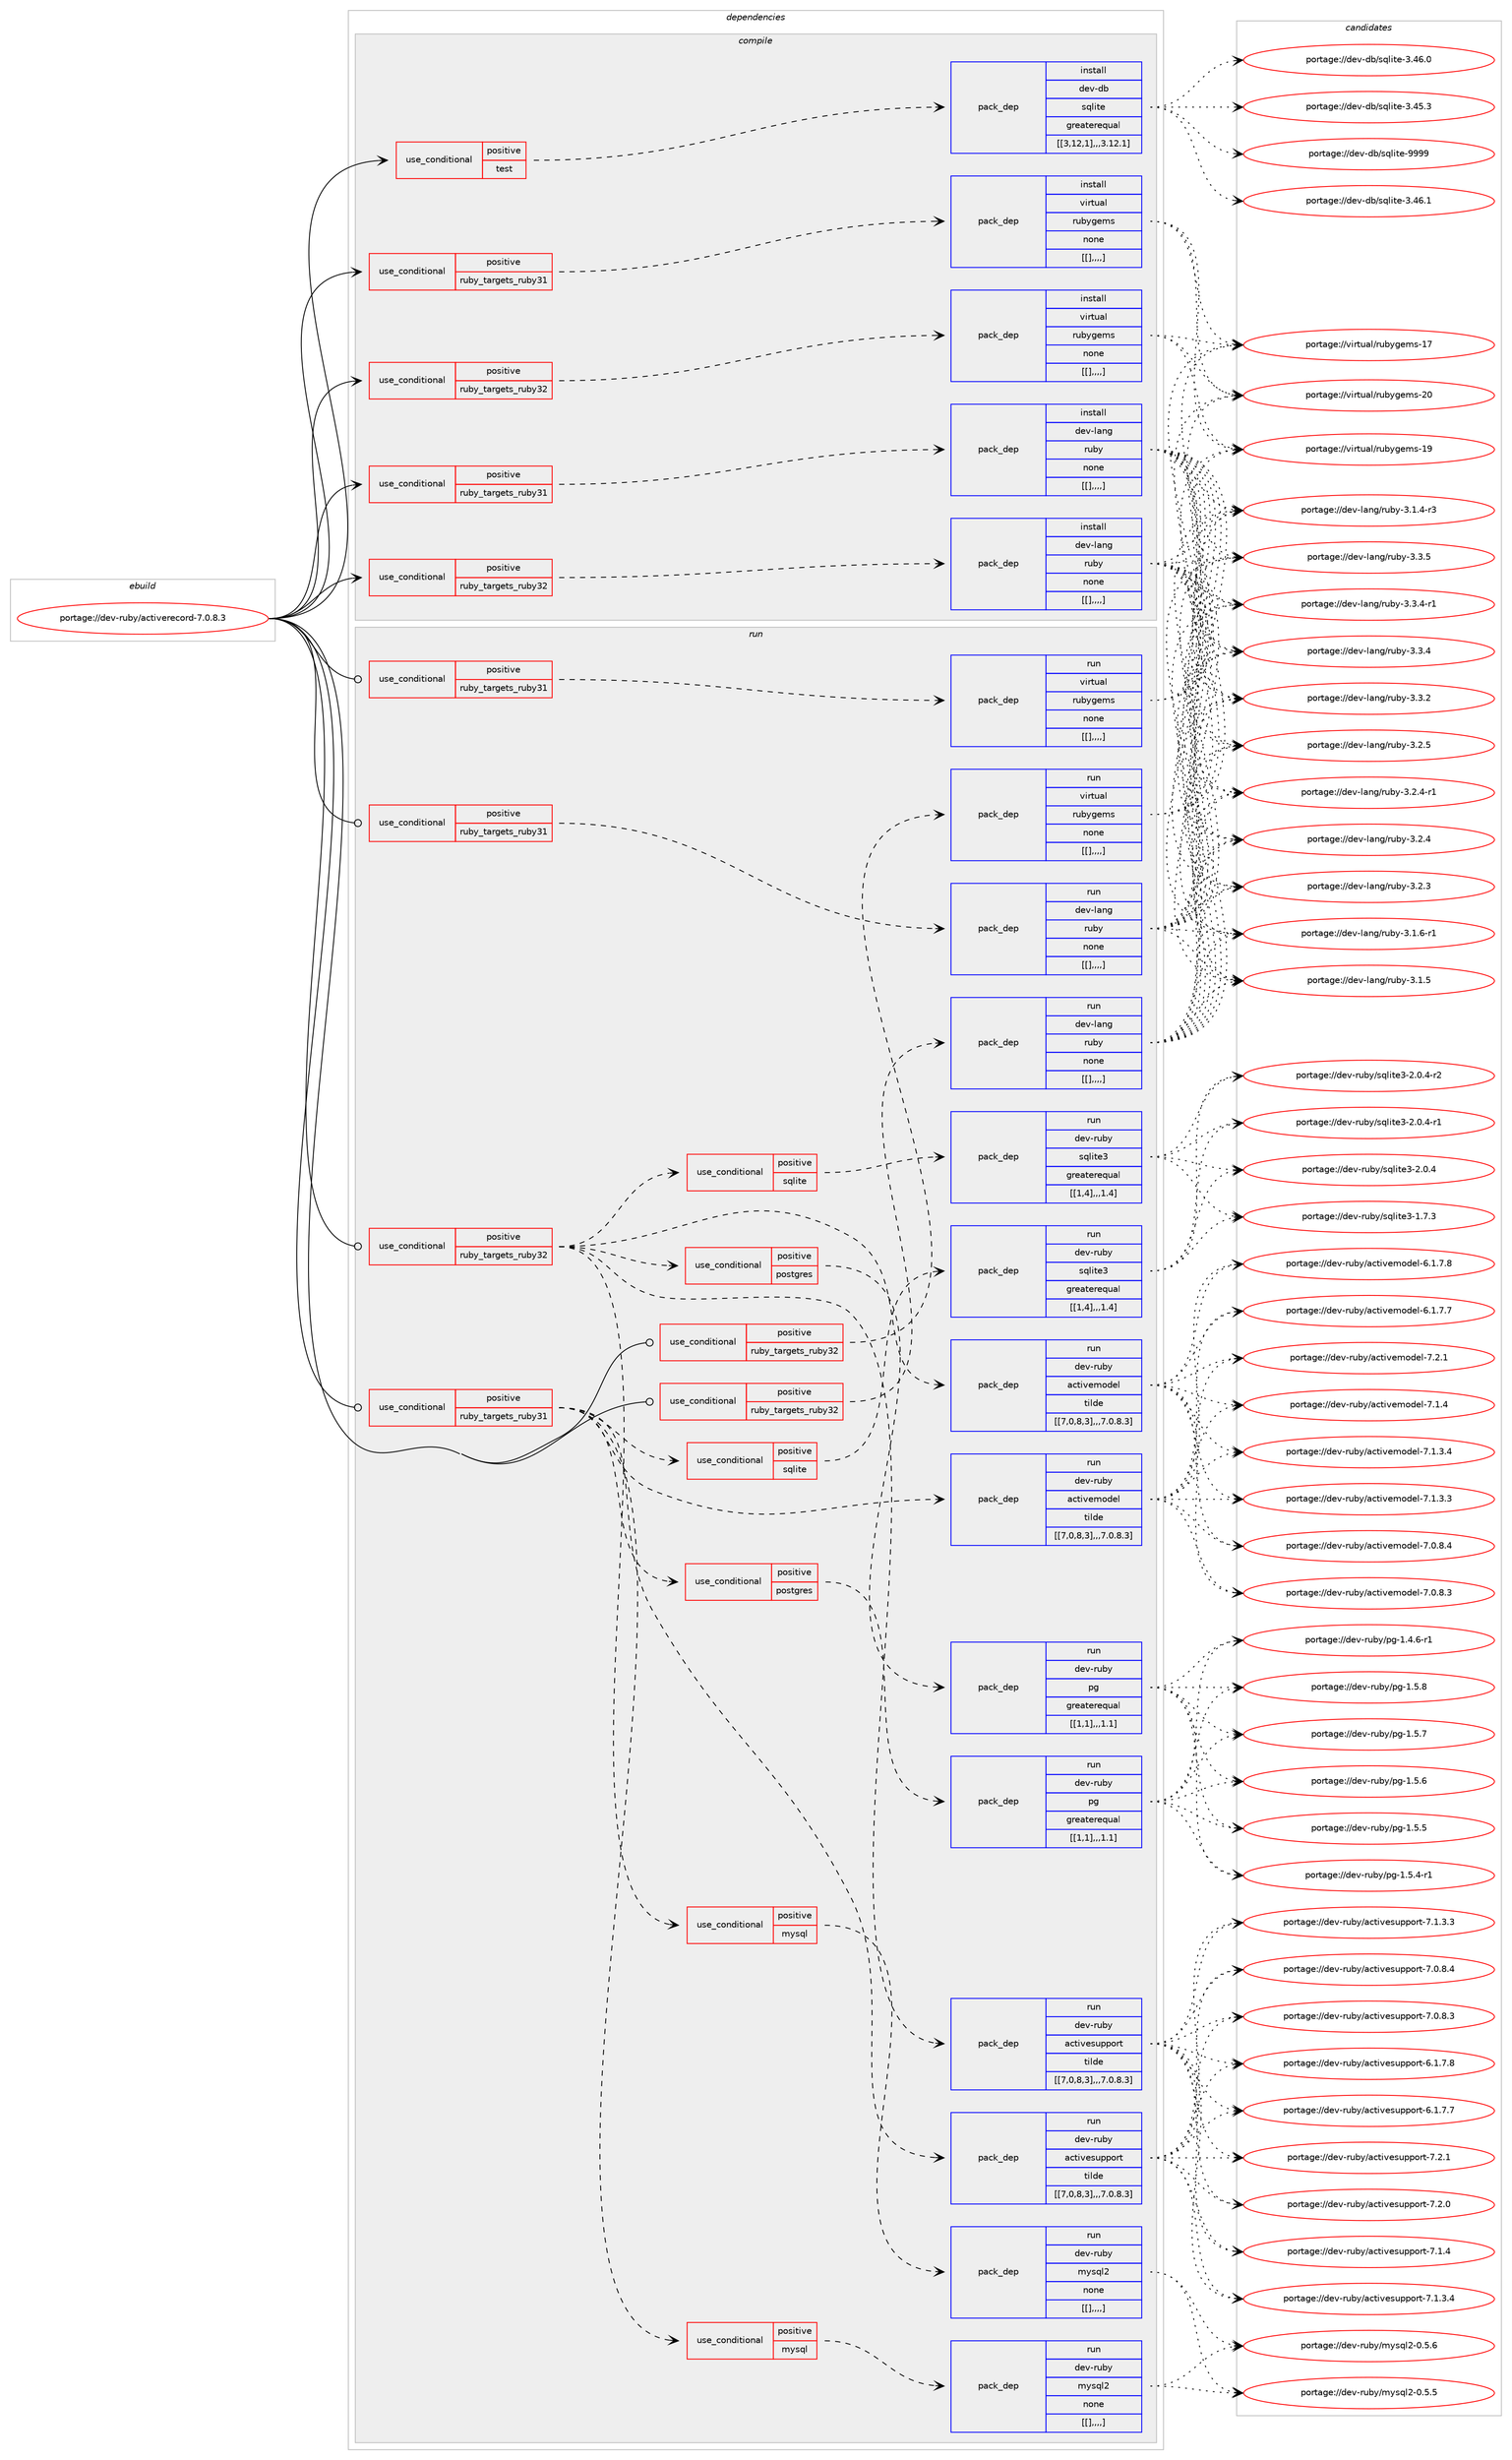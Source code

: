 digraph prolog {

# *************
# Graph options
# *************

newrank=true;
concentrate=true;
compound=true;
graph [rankdir=LR,fontname=Helvetica,fontsize=10,ranksep=1.5];#, ranksep=2.5, nodesep=0.2];
edge  [arrowhead=vee];
node  [fontname=Helvetica,fontsize=10];

# **********
# The ebuild
# **********

subgraph cluster_leftcol {
color=gray;
label=<<i>ebuild</i>>;
id [label="portage://dev-ruby/activerecord-7.0.8.3", color=red, width=4, href="../dev-ruby/activerecord-7.0.8.3.svg"];
}

# ****************
# The dependencies
# ****************

subgraph cluster_midcol {
color=gray;
label=<<i>dependencies</i>>;
subgraph cluster_compile {
fillcolor="#eeeeee";
style=filled;
label=<<i>compile</i>>;
subgraph cond44838 {
dependency177282 [label=<<TABLE BORDER="0" CELLBORDER="1" CELLSPACING="0" CELLPADDING="4"><TR><TD ROWSPAN="3" CELLPADDING="10">use_conditional</TD></TR><TR><TD>positive</TD></TR><TR><TD>ruby_targets_ruby31</TD></TR></TABLE>>, shape=none, color=red];
subgraph pack131167 {
dependency177283 [label=<<TABLE BORDER="0" CELLBORDER="1" CELLSPACING="0" CELLPADDING="4" WIDTH="220"><TR><TD ROWSPAN="6" CELLPADDING="30">pack_dep</TD></TR><TR><TD WIDTH="110">install</TD></TR><TR><TD>dev-lang</TD></TR><TR><TD>ruby</TD></TR><TR><TD>none</TD></TR><TR><TD>[[],,,,]</TD></TR></TABLE>>, shape=none, color=blue];
}
dependency177282:e -> dependency177283:w [weight=20,style="dashed",arrowhead="vee"];
}
id:e -> dependency177282:w [weight=20,style="solid",arrowhead="vee"];
subgraph cond44839 {
dependency177284 [label=<<TABLE BORDER="0" CELLBORDER="1" CELLSPACING="0" CELLPADDING="4"><TR><TD ROWSPAN="3" CELLPADDING="10">use_conditional</TD></TR><TR><TD>positive</TD></TR><TR><TD>ruby_targets_ruby31</TD></TR></TABLE>>, shape=none, color=red];
subgraph pack131168 {
dependency177285 [label=<<TABLE BORDER="0" CELLBORDER="1" CELLSPACING="0" CELLPADDING="4" WIDTH="220"><TR><TD ROWSPAN="6" CELLPADDING="30">pack_dep</TD></TR><TR><TD WIDTH="110">install</TD></TR><TR><TD>virtual</TD></TR><TR><TD>rubygems</TD></TR><TR><TD>none</TD></TR><TR><TD>[[],,,,]</TD></TR></TABLE>>, shape=none, color=blue];
}
dependency177284:e -> dependency177285:w [weight=20,style="dashed",arrowhead="vee"];
}
id:e -> dependency177284:w [weight=20,style="solid",arrowhead="vee"];
subgraph cond44840 {
dependency177286 [label=<<TABLE BORDER="0" CELLBORDER="1" CELLSPACING="0" CELLPADDING="4"><TR><TD ROWSPAN="3" CELLPADDING="10">use_conditional</TD></TR><TR><TD>positive</TD></TR><TR><TD>ruby_targets_ruby32</TD></TR></TABLE>>, shape=none, color=red];
subgraph pack131169 {
dependency177287 [label=<<TABLE BORDER="0" CELLBORDER="1" CELLSPACING="0" CELLPADDING="4" WIDTH="220"><TR><TD ROWSPAN="6" CELLPADDING="30">pack_dep</TD></TR><TR><TD WIDTH="110">install</TD></TR><TR><TD>dev-lang</TD></TR><TR><TD>ruby</TD></TR><TR><TD>none</TD></TR><TR><TD>[[],,,,]</TD></TR></TABLE>>, shape=none, color=blue];
}
dependency177286:e -> dependency177287:w [weight=20,style="dashed",arrowhead="vee"];
}
id:e -> dependency177286:w [weight=20,style="solid",arrowhead="vee"];
subgraph cond44841 {
dependency177288 [label=<<TABLE BORDER="0" CELLBORDER="1" CELLSPACING="0" CELLPADDING="4"><TR><TD ROWSPAN="3" CELLPADDING="10">use_conditional</TD></TR><TR><TD>positive</TD></TR><TR><TD>ruby_targets_ruby32</TD></TR></TABLE>>, shape=none, color=red];
subgraph pack131170 {
dependency177289 [label=<<TABLE BORDER="0" CELLBORDER="1" CELLSPACING="0" CELLPADDING="4" WIDTH="220"><TR><TD ROWSPAN="6" CELLPADDING="30">pack_dep</TD></TR><TR><TD WIDTH="110">install</TD></TR><TR><TD>virtual</TD></TR><TR><TD>rubygems</TD></TR><TR><TD>none</TD></TR><TR><TD>[[],,,,]</TD></TR></TABLE>>, shape=none, color=blue];
}
dependency177288:e -> dependency177289:w [weight=20,style="dashed",arrowhead="vee"];
}
id:e -> dependency177288:w [weight=20,style="solid",arrowhead="vee"];
subgraph cond44842 {
dependency177290 [label=<<TABLE BORDER="0" CELLBORDER="1" CELLSPACING="0" CELLPADDING="4"><TR><TD ROWSPAN="3" CELLPADDING="10">use_conditional</TD></TR><TR><TD>positive</TD></TR><TR><TD>test</TD></TR></TABLE>>, shape=none, color=red];
subgraph pack131171 {
dependency177291 [label=<<TABLE BORDER="0" CELLBORDER="1" CELLSPACING="0" CELLPADDING="4" WIDTH="220"><TR><TD ROWSPAN="6" CELLPADDING="30">pack_dep</TD></TR><TR><TD WIDTH="110">install</TD></TR><TR><TD>dev-db</TD></TR><TR><TD>sqlite</TD></TR><TR><TD>greaterequal</TD></TR><TR><TD>[[3,12,1],,,3.12.1]</TD></TR></TABLE>>, shape=none, color=blue];
}
dependency177290:e -> dependency177291:w [weight=20,style="dashed",arrowhead="vee"];
}
id:e -> dependency177290:w [weight=20,style="solid",arrowhead="vee"];
}
subgraph cluster_compileandrun {
fillcolor="#eeeeee";
style=filled;
label=<<i>compile and run</i>>;
}
subgraph cluster_run {
fillcolor="#eeeeee";
style=filled;
label=<<i>run</i>>;
subgraph cond44843 {
dependency177292 [label=<<TABLE BORDER="0" CELLBORDER="1" CELLSPACING="0" CELLPADDING="4"><TR><TD ROWSPAN="3" CELLPADDING="10">use_conditional</TD></TR><TR><TD>positive</TD></TR><TR><TD>ruby_targets_ruby31</TD></TR></TABLE>>, shape=none, color=red];
subgraph pack131172 {
dependency177293 [label=<<TABLE BORDER="0" CELLBORDER="1" CELLSPACING="0" CELLPADDING="4" WIDTH="220"><TR><TD ROWSPAN="6" CELLPADDING="30">pack_dep</TD></TR><TR><TD WIDTH="110">run</TD></TR><TR><TD>dev-lang</TD></TR><TR><TD>ruby</TD></TR><TR><TD>none</TD></TR><TR><TD>[[],,,,]</TD></TR></TABLE>>, shape=none, color=blue];
}
dependency177292:e -> dependency177293:w [weight=20,style="dashed",arrowhead="vee"];
}
id:e -> dependency177292:w [weight=20,style="solid",arrowhead="odot"];
subgraph cond44844 {
dependency177294 [label=<<TABLE BORDER="0" CELLBORDER="1" CELLSPACING="0" CELLPADDING="4"><TR><TD ROWSPAN="3" CELLPADDING="10">use_conditional</TD></TR><TR><TD>positive</TD></TR><TR><TD>ruby_targets_ruby31</TD></TR></TABLE>>, shape=none, color=red];
subgraph pack131173 {
dependency177295 [label=<<TABLE BORDER="0" CELLBORDER="1" CELLSPACING="0" CELLPADDING="4" WIDTH="220"><TR><TD ROWSPAN="6" CELLPADDING="30">pack_dep</TD></TR><TR><TD WIDTH="110">run</TD></TR><TR><TD>dev-ruby</TD></TR><TR><TD>activesupport</TD></TR><TR><TD>tilde</TD></TR><TR><TD>[[7,0,8,3],,,7.0.8.3]</TD></TR></TABLE>>, shape=none, color=blue];
}
dependency177294:e -> dependency177295:w [weight=20,style="dashed",arrowhead="vee"];
subgraph pack131174 {
dependency177296 [label=<<TABLE BORDER="0" CELLBORDER="1" CELLSPACING="0" CELLPADDING="4" WIDTH="220"><TR><TD ROWSPAN="6" CELLPADDING="30">pack_dep</TD></TR><TR><TD WIDTH="110">run</TD></TR><TR><TD>dev-ruby</TD></TR><TR><TD>activemodel</TD></TR><TR><TD>tilde</TD></TR><TR><TD>[[7,0,8,3],,,7.0.8.3]</TD></TR></TABLE>>, shape=none, color=blue];
}
dependency177294:e -> dependency177296:w [weight=20,style="dashed",arrowhead="vee"];
subgraph cond44845 {
dependency177297 [label=<<TABLE BORDER="0" CELLBORDER="1" CELLSPACING="0" CELLPADDING="4"><TR><TD ROWSPAN="3" CELLPADDING="10">use_conditional</TD></TR><TR><TD>positive</TD></TR><TR><TD>sqlite</TD></TR></TABLE>>, shape=none, color=red];
subgraph pack131175 {
dependency177298 [label=<<TABLE BORDER="0" CELLBORDER="1" CELLSPACING="0" CELLPADDING="4" WIDTH="220"><TR><TD ROWSPAN="6" CELLPADDING="30">pack_dep</TD></TR><TR><TD WIDTH="110">run</TD></TR><TR><TD>dev-ruby</TD></TR><TR><TD>sqlite3</TD></TR><TR><TD>greaterequal</TD></TR><TR><TD>[[1,4],,,1.4]</TD></TR></TABLE>>, shape=none, color=blue];
}
dependency177297:e -> dependency177298:w [weight=20,style="dashed",arrowhead="vee"];
}
dependency177294:e -> dependency177297:w [weight=20,style="dashed",arrowhead="vee"];
subgraph cond44846 {
dependency177299 [label=<<TABLE BORDER="0" CELLBORDER="1" CELLSPACING="0" CELLPADDING="4"><TR><TD ROWSPAN="3" CELLPADDING="10">use_conditional</TD></TR><TR><TD>positive</TD></TR><TR><TD>mysql</TD></TR></TABLE>>, shape=none, color=red];
subgraph pack131176 {
dependency177300 [label=<<TABLE BORDER="0" CELLBORDER="1" CELLSPACING="0" CELLPADDING="4" WIDTH="220"><TR><TD ROWSPAN="6" CELLPADDING="30">pack_dep</TD></TR><TR><TD WIDTH="110">run</TD></TR><TR><TD>dev-ruby</TD></TR><TR><TD>mysql2</TD></TR><TR><TD>none</TD></TR><TR><TD>[[],,,,]</TD></TR></TABLE>>, shape=none, color=blue];
}
dependency177299:e -> dependency177300:w [weight=20,style="dashed",arrowhead="vee"];
}
dependency177294:e -> dependency177299:w [weight=20,style="dashed",arrowhead="vee"];
subgraph cond44847 {
dependency177301 [label=<<TABLE BORDER="0" CELLBORDER="1" CELLSPACING="0" CELLPADDING="4"><TR><TD ROWSPAN="3" CELLPADDING="10">use_conditional</TD></TR><TR><TD>positive</TD></TR><TR><TD>postgres</TD></TR></TABLE>>, shape=none, color=red];
subgraph pack131177 {
dependency177302 [label=<<TABLE BORDER="0" CELLBORDER="1" CELLSPACING="0" CELLPADDING="4" WIDTH="220"><TR><TD ROWSPAN="6" CELLPADDING="30">pack_dep</TD></TR><TR><TD WIDTH="110">run</TD></TR><TR><TD>dev-ruby</TD></TR><TR><TD>pg</TD></TR><TR><TD>greaterequal</TD></TR><TR><TD>[[1,1],,,1.1]</TD></TR></TABLE>>, shape=none, color=blue];
}
dependency177301:e -> dependency177302:w [weight=20,style="dashed",arrowhead="vee"];
}
dependency177294:e -> dependency177301:w [weight=20,style="dashed",arrowhead="vee"];
}
id:e -> dependency177294:w [weight=20,style="solid",arrowhead="odot"];
subgraph cond44848 {
dependency177303 [label=<<TABLE BORDER="0" CELLBORDER="1" CELLSPACING="0" CELLPADDING="4"><TR><TD ROWSPAN="3" CELLPADDING="10">use_conditional</TD></TR><TR><TD>positive</TD></TR><TR><TD>ruby_targets_ruby31</TD></TR></TABLE>>, shape=none, color=red];
subgraph pack131178 {
dependency177304 [label=<<TABLE BORDER="0" CELLBORDER="1" CELLSPACING="0" CELLPADDING="4" WIDTH="220"><TR><TD ROWSPAN="6" CELLPADDING="30">pack_dep</TD></TR><TR><TD WIDTH="110">run</TD></TR><TR><TD>virtual</TD></TR><TR><TD>rubygems</TD></TR><TR><TD>none</TD></TR><TR><TD>[[],,,,]</TD></TR></TABLE>>, shape=none, color=blue];
}
dependency177303:e -> dependency177304:w [weight=20,style="dashed",arrowhead="vee"];
}
id:e -> dependency177303:w [weight=20,style="solid",arrowhead="odot"];
subgraph cond44849 {
dependency177305 [label=<<TABLE BORDER="0" CELLBORDER="1" CELLSPACING="0" CELLPADDING="4"><TR><TD ROWSPAN="3" CELLPADDING="10">use_conditional</TD></TR><TR><TD>positive</TD></TR><TR><TD>ruby_targets_ruby32</TD></TR></TABLE>>, shape=none, color=red];
subgraph pack131179 {
dependency177306 [label=<<TABLE BORDER="0" CELLBORDER="1" CELLSPACING="0" CELLPADDING="4" WIDTH="220"><TR><TD ROWSPAN="6" CELLPADDING="30">pack_dep</TD></TR><TR><TD WIDTH="110">run</TD></TR><TR><TD>dev-lang</TD></TR><TR><TD>ruby</TD></TR><TR><TD>none</TD></TR><TR><TD>[[],,,,]</TD></TR></TABLE>>, shape=none, color=blue];
}
dependency177305:e -> dependency177306:w [weight=20,style="dashed",arrowhead="vee"];
}
id:e -> dependency177305:w [weight=20,style="solid",arrowhead="odot"];
subgraph cond44850 {
dependency177307 [label=<<TABLE BORDER="0" CELLBORDER="1" CELLSPACING="0" CELLPADDING="4"><TR><TD ROWSPAN="3" CELLPADDING="10">use_conditional</TD></TR><TR><TD>positive</TD></TR><TR><TD>ruby_targets_ruby32</TD></TR></TABLE>>, shape=none, color=red];
subgraph pack131180 {
dependency177308 [label=<<TABLE BORDER="0" CELLBORDER="1" CELLSPACING="0" CELLPADDING="4" WIDTH="220"><TR><TD ROWSPAN="6" CELLPADDING="30">pack_dep</TD></TR><TR><TD WIDTH="110">run</TD></TR><TR><TD>dev-ruby</TD></TR><TR><TD>activesupport</TD></TR><TR><TD>tilde</TD></TR><TR><TD>[[7,0,8,3],,,7.0.8.3]</TD></TR></TABLE>>, shape=none, color=blue];
}
dependency177307:e -> dependency177308:w [weight=20,style="dashed",arrowhead="vee"];
subgraph pack131181 {
dependency177309 [label=<<TABLE BORDER="0" CELLBORDER="1" CELLSPACING="0" CELLPADDING="4" WIDTH="220"><TR><TD ROWSPAN="6" CELLPADDING="30">pack_dep</TD></TR><TR><TD WIDTH="110">run</TD></TR><TR><TD>dev-ruby</TD></TR><TR><TD>activemodel</TD></TR><TR><TD>tilde</TD></TR><TR><TD>[[7,0,8,3],,,7.0.8.3]</TD></TR></TABLE>>, shape=none, color=blue];
}
dependency177307:e -> dependency177309:w [weight=20,style="dashed",arrowhead="vee"];
subgraph cond44851 {
dependency177310 [label=<<TABLE BORDER="0" CELLBORDER="1" CELLSPACING="0" CELLPADDING="4"><TR><TD ROWSPAN="3" CELLPADDING="10">use_conditional</TD></TR><TR><TD>positive</TD></TR><TR><TD>sqlite</TD></TR></TABLE>>, shape=none, color=red];
subgraph pack131182 {
dependency177311 [label=<<TABLE BORDER="0" CELLBORDER="1" CELLSPACING="0" CELLPADDING="4" WIDTH="220"><TR><TD ROWSPAN="6" CELLPADDING="30">pack_dep</TD></TR><TR><TD WIDTH="110">run</TD></TR><TR><TD>dev-ruby</TD></TR><TR><TD>sqlite3</TD></TR><TR><TD>greaterequal</TD></TR><TR><TD>[[1,4],,,1.4]</TD></TR></TABLE>>, shape=none, color=blue];
}
dependency177310:e -> dependency177311:w [weight=20,style="dashed",arrowhead="vee"];
}
dependency177307:e -> dependency177310:w [weight=20,style="dashed",arrowhead="vee"];
subgraph cond44852 {
dependency177312 [label=<<TABLE BORDER="0" CELLBORDER="1" CELLSPACING="0" CELLPADDING="4"><TR><TD ROWSPAN="3" CELLPADDING="10">use_conditional</TD></TR><TR><TD>positive</TD></TR><TR><TD>mysql</TD></TR></TABLE>>, shape=none, color=red];
subgraph pack131183 {
dependency177313 [label=<<TABLE BORDER="0" CELLBORDER="1" CELLSPACING="0" CELLPADDING="4" WIDTH="220"><TR><TD ROWSPAN="6" CELLPADDING="30">pack_dep</TD></TR><TR><TD WIDTH="110">run</TD></TR><TR><TD>dev-ruby</TD></TR><TR><TD>mysql2</TD></TR><TR><TD>none</TD></TR><TR><TD>[[],,,,]</TD></TR></TABLE>>, shape=none, color=blue];
}
dependency177312:e -> dependency177313:w [weight=20,style="dashed",arrowhead="vee"];
}
dependency177307:e -> dependency177312:w [weight=20,style="dashed",arrowhead="vee"];
subgraph cond44853 {
dependency177314 [label=<<TABLE BORDER="0" CELLBORDER="1" CELLSPACING="0" CELLPADDING="4"><TR><TD ROWSPAN="3" CELLPADDING="10">use_conditional</TD></TR><TR><TD>positive</TD></TR><TR><TD>postgres</TD></TR></TABLE>>, shape=none, color=red];
subgraph pack131184 {
dependency177315 [label=<<TABLE BORDER="0" CELLBORDER="1" CELLSPACING="0" CELLPADDING="4" WIDTH="220"><TR><TD ROWSPAN="6" CELLPADDING="30">pack_dep</TD></TR><TR><TD WIDTH="110">run</TD></TR><TR><TD>dev-ruby</TD></TR><TR><TD>pg</TD></TR><TR><TD>greaterequal</TD></TR><TR><TD>[[1,1],,,1.1]</TD></TR></TABLE>>, shape=none, color=blue];
}
dependency177314:e -> dependency177315:w [weight=20,style="dashed",arrowhead="vee"];
}
dependency177307:e -> dependency177314:w [weight=20,style="dashed",arrowhead="vee"];
}
id:e -> dependency177307:w [weight=20,style="solid",arrowhead="odot"];
subgraph cond44854 {
dependency177316 [label=<<TABLE BORDER="0" CELLBORDER="1" CELLSPACING="0" CELLPADDING="4"><TR><TD ROWSPAN="3" CELLPADDING="10">use_conditional</TD></TR><TR><TD>positive</TD></TR><TR><TD>ruby_targets_ruby32</TD></TR></TABLE>>, shape=none, color=red];
subgraph pack131185 {
dependency177317 [label=<<TABLE BORDER="0" CELLBORDER="1" CELLSPACING="0" CELLPADDING="4" WIDTH="220"><TR><TD ROWSPAN="6" CELLPADDING="30">pack_dep</TD></TR><TR><TD WIDTH="110">run</TD></TR><TR><TD>virtual</TD></TR><TR><TD>rubygems</TD></TR><TR><TD>none</TD></TR><TR><TD>[[],,,,]</TD></TR></TABLE>>, shape=none, color=blue];
}
dependency177316:e -> dependency177317:w [weight=20,style="dashed",arrowhead="vee"];
}
id:e -> dependency177316:w [weight=20,style="solid",arrowhead="odot"];
}
}

# **************
# The candidates
# **************

subgraph cluster_choices {
rank=same;
color=gray;
label=<<i>candidates</i>>;

subgraph choice131167 {
color=black;
nodesep=1;
choice10010111845108971101034711411798121455146514653 [label="portage://dev-lang/ruby-3.3.5", color=red, width=4,href="../dev-lang/ruby-3.3.5.svg"];
choice100101118451089711010347114117981214551465146524511449 [label="portage://dev-lang/ruby-3.3.4-r1", color=red, width=4,href="../dev-lang/ruby-3.3.4-r1.svg"];
choice10010111845108971101034711411798121455146514652 [label="portage://dev-lang/ruby-3.3.4", color=red, width=4,href="../dev-lang/ruby-3.3.4.svg"];
choice10010111845108971101034711411798121455146514650 [label="portage://dev-lang/ruby-3.3.2", color=red, width=4,href="../dev-lang/ruby-3.3.2.svg"];
choice10010111845108971101034711411798121455146504653 [label="portage://dev-lang/ruby-3.2.5", color=red, width=4,href="../dev-lang/ruby-3.2.5.svg"];
choice100101118451089711010347114117981214551465046524511449 [label="portage://dev-lang/ruby-3.2.4-r1", color=red, width=4,href="../dev-lang/ruby-3.2.4-r1.svg"];
choice10010111845108971101034711411798121455146504652 [label="portage://dev-lang/ruby-3.2.4", color=red, width=4,href="../dev-lang/ruby-3.2.4.svg"];
choice10010111845108971101034711411798121455146504651 [label="portage://dev-lang/ruby-3.2.3", color=red, width=4,href="../dev-lang/ruby-3.2.3.svg"];
choice100101118451089711010347114117981214551464946544511449 [label="portage://dev-lang/ruby-3.1.6-r1", color=red, width=4,href="../dev-lang/ruby-3.1.6-r1.svg"];
choice10010111845108971101034711411798121455146494653 [label="portage://dev-lang/ruby-3.1.5", color=red, width=4,href="../dev-lang/ruby-3.1.5.svg"];
choice100101118451089711010347114117981214551464946524511451 [label="portage://dev-lang/ruby-3.1.4-r3", color=red, width=4,href="../dev-lang/ruby-3.1.4-r3.svg"];
dependency177283:e -> choice10010111845108971101034711411798121455146514653:w [style=dotted,weight="100"];
dependency177283:e -> choice100101118451089711010347114117981214551465146524511449:w [style=dotted,weight="100"];
dependency177283:e -> choice10010111845108971101034711411798121455146514652:w [style=dotted,weight="100"];
dependency177283:e -> choice10010111845108971101034711411798121455146514650:w [style=dotted,weight="100"];
dependency177283:e -> choice10010111845108971101034711411798121455146504653:w [style=dotted,weight="100"];
dependency177283:e -> choice100101118451089711010347114117981214551465046524511449:w [style=dotted,weight="100"];
dependency177283:e -> choice10010111845108971101034711411798121455146504652:w [style=dotted,weight="100"];
dependency177283:e -> choice10010111845108971101034711411798121455146504651:w [style=dotted,weight="100"];
dependency177283:e -> choice100101118451089711010347114117981214551464946544511449:w [style=dotted,weight="100"];
dependency177283:e -> choice10010111845108971101034711411798121455146494653:w [style=dotted,weight="100"];
dependency177283:e -> choice100101118451089711010347114117981214551464946524511451:w [style=dotted,weight="100"];
}
subgraph choice131168 {
color=black;
nodesep=1;
choice118105114116117971084711411798121103101109115455048 [label="portage://virtual/rubygems-20", color=red, width=4,href="../virtual/rubygems-20.svg"];
choice118105114116117971084711411798121103101109115454957 [label="portage://virtual/rubygems-19", color=red, width=4,href="../virtual/rubygems-19.svg"];
choice118105114116117971084711411798121103101109115454955 [label="portage://virtual/rubygems-17", color=red, width=4,href="../virtual/rubygems-17.svg"];
dependency177285:e -> choice118105114116117971084711411798121103101109115455048:w [style=dotted,weight="100"];
dependency177285:e -> choice118105114116117971084711411798121103101109115454957:w [style=dotted,weight="100"];
dependency177285:e -> choice118105114116117971084711411798121103101109115454955:w [style=dotted,weight="100"];
}
subgraph choice131169 {
color=black;
nodesep=1;
choice10010111845108971101034711411798121455146514653 [label="portage://dev-lang/ruby-3.3.5", color=red, width=4,href="../dev-lang/ruby-3.3.5.svg"];
choice100101118451089711010347114117981214551465146524511449 [label="portage://dev-lang/ruby-3.3.4-r1", color=red, width=4,href="../dev-lang/ruby-3.3.4-r1.svg"];
choice10010111845108971101034711411798121455146514652 [label="portage://dev-lang/ruby-3.3.4", color=red, width=4,href="../dev-lang/ruby-3.3.4.svg"];
choice10010111845108971101034711411798121455146514650 [label="portage://dev-lang/ruby-3.3.2", color=red, width=4,href="../dev-lang/ruby-3.3.2.svg"];
choice10010111845108971101034711411798121455146504653 [label="portage://dev-lang/ruby-3.2.5", color=red, width=4,href="../dev-lang/ruby-3.2.5.svg"];
choice100101118451089711010347114117981214551465046524511449 [label="portage://dev-lang/ruby-3.2.4-r1", color=red, width=4,href="../dev-lang/ruby-3.2.4-r1.svg"];
choice10010111845108971101034711411798121455146504652 [label="portage://dev-lang/ruby-3.2.4", color=red, width=4,href="../dev-lang/ruby-3.2.4.svg"];
choice10010111845108971101034711411798121455146504651 [label="portage://dev-lang/ruby-3.2.3", color=red, width=4,href="../dev-lang/ruby-3.2.3.svg"];
choice100101118451089711010347114117981214551464946544511449 [label="portage://dev-lang/ruby-3.1.6-r1", color=red, width=4,href="../dev-lang/ruby-3.1.6-r1.svg"];
choice10010111845108971101034711411798121455146494653 [label="portage://dev-lang/ruby-3.1.5", color=red, width=4,href="../dev-lang/ruby-3.1.5.svg"];
choice100101118451089711010347114117981214551464946524511451 [label="portage://dev-lang/ruby-3.1.4-r3", color=red, width=4,href="../dev-lang/ruby-3.1.4-r3.svg"];
dependency177287:e -> choice10010111845108971101034711411798121455146514653:w [style=dotted,weight="100"];
dependency177287:e -> choice100101118451089711010347114117981214551465146524511449:w [style=dotted,weight="100"];
dependency177287:e -> choice10010111845108971101034711411798121455146514652:w [style=dotted,weight="100"];
dependency177287:e -> choice10010111845108971101034711411798121455146514650:w [style=dotted,weight="100"];
dependency177287:e -> choice10010111845108971101034711411798121455146504653:w [style=dotted,weight="100"];
dependency177287:e -> choice100101118451089711010347114117981214551465046524511449:w [style=dotted,weight="100"];
dependency177287:e -> choice10010111845108971101034711411798121455146504652:w [style=dotted,weight="100"];
dependency177287:e -> choice10010111845108971101034711411798121455146504651:w [style=dotted,weight="100"];
dependency177287:e -> choice100101118451089711010347114117981214551464946544511449:w [style=dotted,weight="100"];
dependency177287:e -> choice10010111845108971101034711411798121455146494653:w [style=dotted,weight="100"];
dependency177287:e -> choice100101118451089711010347114117981214551464946524511451:w [style=dotted,weight="100"];
}
subgraph choice131170 {
color=black;
nodesep=1;
choice118105114116117971084711411798121103101109115455048 [label="portage://virtual/rubygems-20", color=red, width=4,href="../virtual/rubygems-20.svg"];
choice118105114116117971084711411798121103101109115454957 [label="portage://virtual/rubygems-19", color=red, width=4,href="../virtual/rubygems-19.svg"];
choice118105114116117971084711411798121103101109115454955 [label="portage://virtual/rubygems-17", color=red, width=4,href="../virtual/rubygems-17.svg"];
dependency177289:e -> choice118105114116117971084711411798121103101109115455048:w [style=dotted,weight="100"];
dependency177289:e -> choice118105114116117971084711411798121103101109115454957:w [style=dotted,weight="100"];
dependency177289:e -> choice118105114116117971084711411798121103101109115454955:w [style=dotted,weight="100"];
}
subgraph choice131171 {
color=black;
nodesep=1;
choice1001011184510098471151131081051161014557575757 [label="portage://dev-db/sqlite-9999", color=red, width=4,href="../dev-db/sqlite-9999.svg"];
choice10010111845100984711511310810511610145514652544649 [label="portage://dev-db/sqlite-3.46.1", color=red, width=4,href="../dev-db/sqlite-3.46.1.svg"];
choice10010111845100984711511310810511610145514652544648 [label="portage://dev-db/sqlite-3.46.0", color=red, width=4,href="../dev-db/sqlite-3.46.0.svg"];
choice10010111845100984711511310810511610145514652534651 [label="portage://dev-db/sqlite-3.45.3", color=red, width=4,href="../dev-db/sqlite-3.45.3.svg"];
dependency177291:e -> choice1001011184510098471151131081051161014557575757:w [style=dotted,weight="100"];
dependency177291:e -> choice10010111845100984711511310810511610145514652544649:w [style=dotted,weight="100"];
dependency177291:e -> choice10010111845100984711511310810511610145514652544648:w [style=dotted,weight="100"];
dependency177291:e -> choice10010111845100984711511310810511610145514652534651:w [style=dotted,weight="100"];
}
subgraph choice131172 {
color=black;
nodesep=1;
choice10010111845108971101034711411798121455146514653 [label="portage://dev-lang/ruby-3.3.5", color=red, width=4,href="../dev-lang/ruby-3.3.5.svg"];
choice100101118451089711010347114117981214551465146524511449 [label="portage://dev-lang/ruby-3.3.4-r1", color=red, width=4,href="../dev-lang/ruby-3.3.4-r1.svg"];
choice10010111845108971101034711411798121455146514652 [label="portage://dev-lang/ruby-3.3.4", color=red, width=4,href="../dev-lang/ruby-3.3.4.svg"];
choice10010111845108971101034711411798121455146514650 [label="portage://dev-lang/ruby-3.3.2", color=red, width=4,href="../dev-lang/ruby-3.3.2.svg"];
choice10010111845108971101034711411798121455146504653 [label="portage://dev-lang/ruby-3.2.5", color=red, width=4,href="../dev-lang/ruby-3.2.5.svg"];
choice100101118451089711010347114117981214551465046524511449 [label="portage://dev-lang/ruby-3.2.4-r1", color=red, width=4,href="../dev-lang/ruby-3.2.4-r1.svg"];
choice10010111845108971101034711411798121455146504652 [label="portage://dev-lang/ruby-3.2.4", color=red, width=4,href="../dev-lang/ruby-3.2.4.svg"];
choice10010111845108971101034711411798121455146504651 [label="portage://dev-lang/ruby-3.2.3", color=red, width=4,href="../dev-lang/ruby-3.2.3.svg"];
choice100101118451089711010347114117981214551464946544511449 [label="portage://dev-lang/ruby-3.1.6-r1", color=red, width=4,href="../dev-lang/ruby-3.1.6-r1.svg"];
choice10010111845108971101034711411798121455146494653 [label="portage://dev-lang/ruby-3.1.5", color=red, width=4,href="../dev-lang/ruby-3.1.5.svg"];
choice100101118451089711010347114117981214551464946524511451 [label="portage://dev-lang/ruby-3.1.4-r3", color=red, width=4,href="../dev-lang/ruby-3.1.4-r3.svg"];
dependency177293:e -> choice10010111845108971101034711411798121455146514653:w [style=dotted,weight="100"];
dependency177293:e -> choice100101118451089711010347114117981214551465146524511449:w [style=dotted,weight="100"];
dependency177293:e -> choice10010111845108971101034711411798121455146514652:w [style=dotted,weight="100"];
dependency177293:e -> choice10010111845108971101034711411798121455146514650:w [style=dotted,weight="100"];
dependency177293:e -> choice10010111845108971101034711411798121455146504653:w [style=dotted,weight="100"];
dependency177293:e -> choice100101118451089711010347114117981214551465046524511449:w [style=dotted,weight="100"];
dependency177293:e -> choice10010111845108971101034711411798121455146504652:w [style=dotted,weight="100"];
dependency177293:e -> choice10010111845108971101034711411798121455146504651:w [style=dotted,weight="100"];
dependency177293:e -> choice100101118451089711010347114117981214551464946544511449:w [style=dotted,weight="100"];
dependency177293:e -> choice10010111845108971101034711411798121455146494653:w [style=dotted,weight="100"];
dependency177293:e -> choice100101118451089711010347114117981214551464946524511451:w [style=dotted,weight="100"];
}
subgraph choice131173 {
color=black;
nodesep=1;
choice1001011184511411798121479799116105118101115117112112111114116455546504649 [label="portage://dev-ruby/activesupport-7.2.1", color=red, width=4,href="../dev-ruby/activesupport-7.2.1.svg"];
choice1001011184511411798121479799116105118101115117112112111114116455546504648 [label="portage://dev-ruby/activesupport-7.2.0", color=red, width=4,href="../dev-ruby/activesupport-7.2.0.svg"];
choice1001011184511411798121479799116105118101115117112112111114116455546494652 [label="portage://dev-ruby/activesupport-7.1.4", color=red, width=4,href="../dev-ruby/activesupport-7.1.4.svg"];
choice10010111845114117981214797991161051181011151171121121111141164555464946514652 [label="portage://dev-ruby/activesupport-7.1.3.4", color=red, width=4,href="../dev-ruby/activesupport-7.1.3.4.svg"];
choice10010111845114117981214797991161051181011151171121121111141164555464946514651 [label="portage://dev-ruby/activesupport-7.1.3.3", color=red, width=4,href="../dev-ruby/activesupport-7.1.3.3.svg"];
choice10010111845114117981214797991161051181011151171121121111141164555464846564652 [label="portage://dev-ruby/activesupport-7.0.8.4", color=red, width=4,href="../dev-ruby/activesupport-7.0.8.4.svg"];
choice10010111845114117981214797991161051181011151171121121111141164555464846564651 [label="portage://dev-ruby/activesupport-7.0.8.3", color=red, width=4,href="../dev-ruby/activesupport-7.0.8.3.svg"];
choice10010111845114117981214797991161051181011151171121121111141164554464946554656 [label="portage://dev-ruby/activesupport-6.1.7.8", color=red, width=4,href="../dev-ruby/activesupport-6.1.7.8.svg"];
choice10010111845114117981214797991161051181011151171121121111141164554464946554655 [label="portage://dev-ruby/activesupport-6.1.7.7", color=red, width=4,href="../dev-ruby/activesupport-6.1.7.7.svg"];
dependency177295:e -> choice1001011184511411798121479799116105118101115117112112111114116455546504649:w [style=dotted,weight="100"];
dependency177295:e -> choice1001011184511411798121479799116105118101115117112112111114116455546504648:w [style=dotted,weight="100"];
dependency177295:e -> choice1001011184511411798121479799116105118101115117112112111114116455546494652:w [style=dotted,weight="100"];
dependency177295:e -> choice10010111845114117981214797991161051181011151171121121111141164555464946514652:w [style=dotted,weight="100"];
dependency177295:e -> choice10010111845114117981214797991161051181011151171121121111141164555464946514651:w [style=dotted,weight="100"];
dependency177295:e -> choice10010111845114117981214797991161051181011151171121121111141164555464846564652:w [style=dotted,weight="100"];
dependency177295:e -> choice10010111845114117981214797991161051181011151171121121111141164555464846564651:w [style=dotted,weight="100"];
dependency177295:e -> choice10010111845114117981214797991161051181011151171121121111141164554464946554656:w [style=dotted,weight="100"];
dependency177295:e -> choice10010111845114117981214797991161051181011151171121121111141164554464946554655:w [style=dotted,weight="100"];
}
subgraph choice131174 {
color=black;
nodesep=1;
choice1001011184511411798121479799116105118101109111100101108455546504649 [label="portage://dev-ruby/activemodel-7.2.1", color=red, width=4,href="../dev-ruby/activemodel-7.2.1.svg"];
choice1001011184511411798121479799116105118101109111100101108455546494652 [label="portage://dev-ruby/activemodel-7.1.4", color=red, width=4,href="../dev-ruby/activemodel-7.1.4.svg"];
choice10010111845114117981214797991161051181011091111001011084555464946514652 [label="portage://dev-ruby/activemodel-7.1.3.4", color=red, width=4,href="../dev-ruby/activemodel-7.1.3.4.svg"];
choice10010111845114117981214797991161051181011091111001011084555464946514651 [label="portage://dev-ruby/activemodel-7.1.3.3", color=red, width=4,href="../dev-ruby/activemodel-7.1.3.3.svg"];
choice10010111845114117981214797991161051181011091111001011084555464846564652 [label="portage://dev-ruby/activemodel-7.0.8.4", color=red, width=4,href="../dev-ruby/activemodel-7.0.8.4.svg"];
choice10010111845114117981214797991161051181011091111001011084555464846564651 [label="portage://dev-ruby/activemodel-7.0.8.3", color=red, width=4,href="../dev-ruby/activemodel-7.0.8.3.svg"];
choice10010111845114117981214797991161051181011091111001011084554464946554656 [label="portage://dev-ruby/activemodel-6.1.7.8", color=red, width=4,href="../dev-ruby/activemodel-6.1.7.8.svg"];
choice10010111845114117981214797991161051181011091111001011084554464946554655 [label="portage://dev-ruby/activemodel-6.1.7.7", color=red, width=4,href="../dev-ruby/activemodel-6.1.7.7.svg"];
dependency177296:e -> choice1001011184511411798121479799116105118101109111100101108455546504649:w [style=dotted,weight="100"];
dependency177296:e -> choice1001011184511411798121479799116105118101109111100101108455546494652:w [style=dotted,weight="100"];
dependency177296:e -> choice10010111845114117981214797991161051181011091111001011084555464946514652:w [style=dotted,weight="100"];
dependency177296:e -> choice10010111845114117981214797991161051181011091111001011084555464946514651:w [style=dotted,weight="100"];
dependency177296:e -> choice10010111845114117981214797991161051181011091111001011084555464846564652:w [style=dotted,weight="100"];
dependency177296:e -> choice10010111845114117981214797991161051181011091111001011084555464846564651:w [style=dotted,weight="100"];
dependency177296:e -> choice10010111845114117981214797991161051181011091111001011084554464946554656:w [style=dotted,weight="100"];
dependency177296:e -> choice10010111845114117981214797991161051181011091111001011084554464946554655:w [style=dotted,weight="100"];
}
subgraph choice131175 {
color=black;
nodesep=1;
choice100101118451141179812147115113108105116101514550464846524511450 [label="portage://dev-ruby/sqlite3-2.0.4-r2", color=red, width=4,href="../dev-ruby/sqlite3-2.0.4-r2.svg"];
choice100101118451141179812147115113108105116101514550464846524511449 [label="portage://dev-ruby/sqlite3-2.0.4-r1", color=red, width=4,href="../dev-ruby/sqlite3-2.0.4-r1.svg"];
choice10010111845114117981214711511310810511610151455046484652 [label="portage://dev-ruby/sqlite3-2.0.4", color=red, width=4,href="../dev-ruby/sqlite3-2.0.4.svg"];
choice10010111845114117981214711511310810511610151454946554651 [label="portage://dev-ruby/sqlite3-1.7.3", color=red, width=4,href="../dev-ruby/sqlite3-1.7.3.svg"];
dependency177298:e -> choice100101118451141179812147115113108105116101514550464846524511450:w [style=dotted,weight="100"];
dependency177298:e -> choice100101118451141179812147115113108105116101514550464846524511449:w [style=dotted,weight="100"];
dependency177298:e -> choice10010111845114117981214711511310810511610151455046484652:w [style=dotted,weight="100"];
dependency177298:e -> choice10010111845114117981214711511310810511610151454946554651:w [style=dotted,weight="100"];
}
subgraph choice131176 {
color=black;
nodesep=1;
choice10010111845114117981214710912111511310850454846534654 [label="portage://dev-ruby/mysql2-0.5.6", color=red, width=4,href="../dev-ruby/mysql2-0.5.6.svg"];
choice10010111845114117981214710912111511310850454846534653 [label="portage://dev-ruby/mysql2-0.5.5", color=red, width=4,href="../dev-ruby/mysql2-0.5.5.svg"];
dependency177300:e -> choice10010111845114117981214710912111511310850454846534654:w [style=dotted,weight="100"];
dependency177300:e -> choice10010111845114117981214710912111511310850454846534653:w [style=dotted,weight="100"];
}
subgraph choice131177 {
color=black;
nodesep=1;
choice100101118451141179812147112103454946534656 [label="portage://dev-ruby/pg-1.5.8", color=red, width=4,href="../dev-ruby/pg-1.5.8.svg"];
choice100101118451141179812147112103454946534655 [label="portage://dev-ruby/pg-1.5.7", color=red, width=4,href="../dev-ruby/pg-1.5.7.svg"];
choice100101118451141179812147112103454946534654 [label="portage://dev-ruby/pg-1.5.6", color=red, width=4,href="../dev-ruby/pg-1.5.6.svg"];
choice100101118451141179812147112103454946534653 [label="portage://dev-ruby/pg-1.5.5", color=red, width=4,href="../dev-ruby/pg-1.5.5.svg"];
choice1001011184511411798121471121034549465346524511449 [label="portage://dev-ruby/pg-1.5.4-r1", color=red, width=4,href="../dev-ruby/pg-1.5.4-r1.svg"];
choice1001011184511411798121471121034549465246544511449 [label="portage://dev-ruby/pg-1.4.6-r1", color=red, width=4,href="../dev-ruby/pg-1.4.6-r1.svg"];
dependency177302:e -> choice100101118451141179812147112103454946534656:w [style=dotted,weight="100"];
dependency177302:e -> choice100101118451141179812147112103454946534655:w [style=dotted,weight="100"];
dependency177302:e -> choice100101118451141179812147112103454946534654:w [style=dotted,weight="100"];
dependency177302:e -> choice100101118451141179812147112103454946534653:w [style=dotted,weight="100"];
dependency177302:e -> choice1001011184511411798121471121034549465346524511449:w [style=dotted,weight="100"];
dependency177302:e -> choice1001011184511411798121471121034549465246544511449:w [style=dotted,weight="100"];
}
subgraph choice131178 {
color=black;
nodesep=1;
choice118105114116117971084711411798121103101109115455048 [label="portage://virtual/rubygems-20", color=red, width=4,href="../virtual/rubygems-20.svg"];
choice118105114116117971084711411798121103101109115454957 [label="portage://virtual/rubygems-19", color=red, width=4,href="../virtual/rubygems-19.svg"];
choice118105114116117971084711411798121103101109115454955 [label="portage://virtual/rubygems-17", color=red, width=4,href="../virtual/rubygems-17.svg"];
dependency177304:e -> choice118105114116117971084711411798121103101109115455048:w [style=dotted,weight="100"];
dependency177304:e -> choice118105114116117971084711411798121103101109115454957:w [style=dotted,weight="100"];
dependency177304:e -> choice118105114116117971084711411798121103101109115454955:w [style=dotted,weight="100"];
}
subgraph choice131179 {
color=black;
nodesep=1;
choice10010111845108971101034711411798121455146514653 [label="portage://dev-lang/ruby-3.3.5", color=red, width=4,href="../dev-lang/ruby-3.3.5.svg"];
choice100101118451089711010347114117981214551465146524511449 [label="portage://dev-lang/ruby-3.3.4-r1", color=red, width=4,href="../dev-lang/ruby-3.3.4-r1.svg"];
choice10010111845108971101034711411798121455146514652 [label="portage://dev-lang/ruby-3.3.4", color=red, width=4,href="../dev-lang/ruby-3.3.4.svg"];
choice10010111845108971101034711411798121455146514650 [label="portage://dev-lang/ruby-3.3.2", color=red, width=4,href="../dev-lang/ruby-3.3.2.svg"];
choice10010111845108971101034711411798121455146504653 [label="portage://dev-lang/ruby-3.2.5", color=red, width=4,href="../dev-lang/ruby-3.2.5.svg"];
choice100101118451089711010347114117981214551465046524511449 [label="portage://dev-lang/ruby-3.2.4-r1", color=red, width=4,href="../dev-lang/ruby-3.2.4-r1.svg"];
choice10010111845108971101034711411798121455146504652 [label="portage://dev-lang/ruby-3.2.4", color=red, width=4,href="../dev-lang/ruby-3.2.4.svg"];
choice10010111845108971101034711411798121455146504651 [label="portage://dev-lang/ruby-3.2.3", color=red, width=4,href="../dev-lang/ruby-3.2.3.svg"];
choice100101118451089711010347114117981214551464946544511449 [label="portage://dev-lang/ruby-3.1.6-r1", color=red, width=4,href="../dev-lang/ruby-3.1.6-r1.svg"];
choice10010111845108971101034711411798121455146494653 [label="portage://dev-lang/ruby-3.1.5", color=red, width=4,href="../dev-lang/ruby-3.1.5.svg"];
choice100101118451089711010347114117981214551464946524511451 [label="portage://dev-lang/ruby-3.1.4-r3", color=red, width=4,href="../dev-lang/ruby-3.1.4-r3.svg"];
dependency177306:e -> choice10010111845108971101034711411798121455146514653:w [style=dotted,weight="100"];
dependency177306:e -> choice100101118451089711010347114117981214551465146524511449:w [style=dotted,weight="100"];
dependency177306:e -> choice10010111845108971101034711411798121455146514652:w [style=dotted,weight="100"];
dependency177306:e -> choice10010111845108971101034711411798121455146514650:w [style=dotted,weight="100"];
dependency177306:e -> choice10010111845108971101034711411798121455146504653:w [style=dotted,weight="100"];
dependency177306:e -> choice100101118451089711010347114117981214551465046524511449:w [style=dotted,weight="100"];
dependency177306:e -> choice10010111845108971101034711411798121455146504652:w [style=dotted,weight="100"];
dependency177306:e -> choice10010111845108971101034711411798121455146504651:w [style=dotted,weight="100"];
dependency177306:e -> choice100101118451089711010347114117981214551464946544511449:w [style=dotted,weight="100"];
dependency177306:e -> choice10010111845108971101034711411798121455146494653:w [style=dotted,weight="100"];
dependency177306:e -> choice100101118451089711010347114117981214551464946524511451:w [style=dotted,weight="100"];
}
subgraph choice131180 {
color=black;
nodesep=1;
choice1001011184511411798121479799116105118101115117112112111114116455546504649 [label="portage://dev-ruby/activesupport-7.2.1", color=red, width=4,href="../dev-ruby/activesupport-7.2.1.svg"];
choice1001011184511411798121479799116105118101115117112112111114116455546504648 [label="portage://dev-ruby/activesupport-7.2.0", color=red, width=4,href="../dev-ruby/activesupport-7.2.0.svg"];
choice1001011184511411798121479799116105118101115117112112111114116455546494652 [label="portage://dev-ruby/activesupport-7.1.4", color=red, width=4,href="../dev-ruby/activesupport-7.1.4.svg"];
choice10010111845114117981214797991161051181011151171121121111141164555464946514652 [label="portage://dev-ruby/activesupport-7.1.3.4", color=red, width=4,href="../dev-ruby/activesupport-7.1.3.4.svg"];
choice10010111845114117981214797991161051181011151171121121111141164555464946514651 [label="portage://dev-ruby/activesupport-7.1.3.3", color=red, width=4,href="../dev-ruby/activesupport-7.1.3.3.svg"];
choice10010111845114117981214797991161051181011151171121121111141164555464846564652 [label="portage://dev-ruby/activesupport-7.0.8.4", color=red, width=4,href="../dev-ruby/activesupport-7.0.8.4.svg"];
choice10010111845114117981214797991161051181011151171121121111141164555464846564651 [label="portage://dev-ruby/activesupport-7.0.8.3", color=red, width=4,href="../dev-ruby/activesupport-7.0.8.3.svg"];
choice10010111845114117981214797991161051181011151171121121111141164554464946554656 [label="portage://dev-ruby/activesupport-6.1.7.8", color=red, width=4,href="../dev-ruby/activesupport-6.1.7.8.svg"];
choice10010111845114117981214797991161051181011151171121121111141164554464946554655 [label="portage://dev-ruby/activesupport-6.1.7.7", color=red, width=4,href="../dev-ruby/activesupport-6.1.7.7.svg"];
dependency177308:e -> choice1001011184511411798121479799116105118101115117112112111114116455546504649:w [style=dotted,weight="100"];
dependency177308:e -> choice1001011184511411798121479799116105118101115117112112111114116455546504648:w [style=dotted,weight="100"];
dependency177308:e -> choice1001011184511411798121479799116105118101115117112112111114116455546494652:w [style=dotted,weight="100"];
dependency177308:e -> choice10010111845114117981214797991161051181011151171121121111141164555464946514652:w [style=dotted,weight="100"];
dependency177308:e -> choice10010111845114117981214797991161051181011151171121121111141164555464946514651:w [style=dotted,weight="100"];
dependency177308:e -> choice10010111845114117981214797991161051181011151171121121111141164555464846564652:w [style=dotted,weight="100"];
dependency177308:e -> choice10010111845114117981214797991161051181011151171121121111141164555464846564651:w [style=dotted,weight="100"];
dependency177308:e -> choice10010111845114117981214797991161051181011151171121121111141164554464946554656:w [style=dotted,weight="100"];
dependency177308:e -> choice10010111845114117981214797991161051181011151171121121111141164554464946554655:w [style=dotted,weight="100"];
}
subgraph choice131181 {
color=black;
nodesep=1;
choice1001011184511411798121479799116105118101109111100101108455546504649 [label="portage://dev-ruby/activemodel-7.2.1", color=red, width=4,href="../dev-ruby/activemodel-7.2.1.svg"];
choice1001011184511411798121479799116105118101109111100101108455546494652 [label="portage://dev-ruby/activemodel-7.1.4", color=red, width=4,href="../dev-ruby/activemodel-7.1.4.svg"];
choice10010111845114117981214797991161051181011091111001011084555464946514652 [label="portage://dev-ruby/activemodel-7.1.3.4", color=red, width=4,href="../dev-ruby/activemodel-7.1.3.4.svg"];
choice10010111845114117981214797991161051181011091111001011084555464946514651 [label="portage://dev-ruby/activemodel-7.1.3.3", color=red, width=4,href="../dev-ruby/activemodel-7.1.3.3.svg"];
choice10010111845114117981214797991161051181011091111001011084555464846564652 [label="portage://dev-ruby/activemodel-7.0.8.4", color=red, width=4,href="../dev-ruby/activemodel-7.0.8.4.svg"];
choice10010111845114117981214797991161051181011091111001011084555464846564651 [label="portage://dev-ruby/activemodel-7.0.8.3", color=red, width=4,href="../dev-ruby/activemodel-7.0.8.3.svg"];
choice10010111845114117981214797991161051181011091111001011084554464946554656 [label="portage://dev-ruby/activemodel-6.1.7.8", color=red, width=4,href="../dev-ruby/activemodel-6.1.7.8.svg"];
choice10010111845114117981214797991161051181011091111001011084554464946554655 [label="portage://dev-ruby/activemodel-6.1.7.7", color=red, width=4,href="../dev-ruby/activemodel-6.1.7.7.svg"];
dependency177309:e -> choice1001011184511411798121479799116105118101109111100101108455546504649:w [style=dotted,weight="100"];
dependency177309:e -> choice1001011184511411798121479799116105118101109111100101108455546494652:w [style=dotted,weight="100"];
dependency177309:e -> choice10010111845114117981214797991161051181011091111001011084555464946514652:w [style=dotted,weight="100"];
dependency177309:e -> choice10010111845114117981214797991161051181011091111001011084555464946514651:w [style=dotted,weight="100"];
dependency177309:e -> choice10010111845114117981214797991161051181011091111001011084555464846564652:w [style=dotted,weight="100"];
dependency177309:e -> choice10010111845114117981214797991161051181011091111001011084555464846564651:w [style=dotted,weight="100"];
dependency177309:e -> choice10010111845114117981214797991161051181011091111001011084554464946554656:w [style=dotted,weight="100"];
dependency177309:e -> choice10010111845114117981214797991161051181011091111001011084554464946554655:w [style=dotted,weight="100"];
}
subgraph choice131182 {
color=black;
nodesep=1;
choice100101118451141179812147115113108105116101514550464846524511450 [label="portage://dev-ruby/sqlite3-2.0.4-r2", color=red, width=4,href="../dev-ruby/sqlite3-2.0.4-r2.svg"];
choice100101118451141179812147115113108105116101514550464846524511449 [label="portage://dev-ruby/sqlite3-2.0.4-r1", color=red, width=4,href="../dev-ruby/sqlite3-2.0.4-r1.svg"];
choice10010111845114117981214711511310810511610151455046484652 [label="portage://dev-ruby/sqlite3-2.0.4", color=red, width=4,href="../dev-ruby/sqlite3-2.0.4.svg"];
choice10010111845114117981214711511310810511610151454946554651 [label="portage://dev-ruby/sqlite3-1.7.3", color=red, width=4,href="../dev-ruby/sqlite3-1.7.3.svg"];
dependency177311:e -> choice100101118451141179812147115113108105116101514550464846524511450:w [style=dotted,weight="100"];
dependency177311:e -> choice100101118451141179812147115113108105116101514550464846524511449:w [style=dotted,weight="100"];
dependency177311:e -> choice10010111845114117981214711511310810511610151455046484652:w [style=dotted,weight="100"];
dependency177311:e -> choice10010111845114117981214711511310810511610151454946554651:w [style=dotted,weight="100"];
}
subgraph choice131183 {
color=black;
nodesep=1;
choice10010111845114117981214710912111511310850454846534654 [label="portage://dev-ruby/mysql2-0.5.6", color=red, width=4,href="../dev-ruby/mysql2-0.5.6.svg"];
choice10010111845114117981214710912111511310850454846534653 [label="portage://dev-ruby/mysql2-0.5.5", color=red, width=4,href="../dev-ruby/mysql2-0.5.5.svg"];
dependency177313:e -> choice10010111845114117981214710912111511310850454846534654:w [style=dotted,weight="100"];
dependency177313:e -> choice10010111845114117981214710912111511310850454846534653:w [style=dotted,weight="100"];
}
subgraph choice131184 {
color=black;
nodesep=1;
choice100101118451141179812147112103454946534656 [label="portage://dev-ruby/pg-1.5.8", color=red, width=4,href="../dev-ruby/pg-1.5.8.svg"];
choice100101118451141179812147112103454946534655 [label="portage://dev-ruby/pg-1.5.7", color=red, width=4,href="../dev-ruby/pg-1.5.7.svg"];
choice100101118451141179812147112103454946534654 [label="portage://dev-ruby/pg-1.5.6", color=red, width=4,href="../dev-ruby/pg-1.5.6.svg"];
choice100101118451141179812147112103454946534653 [label="portage://dev-ruby/pg-1.5.5", color=red, width=4,href="../dev-ruby/pg-1.5.5.svg"];
choice1001011184511411798121471121034549465346524511449 [label="portage://dev-ruby/pg-1.5.4-r1", color=red, width=4,href="../dev-ruby/pg-1.5.4-r1.svg"];
choice1001011184511411798121471121034549465246544511449 [label="portage://dev-ruby/pg-1.4.6-r1", color=red, width=4,href="../dev-ruby/pg-1.4.6-r1.svg"];
dependency177315:e -> choice100101118451141179812147112103454946534656:w [style=dotted,weight="100"];
dependency177315:e -> choice100101118451141179812147112103454946534655:w [style=dotted,weight="100"];
dependency177315:e -> choice100101118451141179812147112103454946534654:w [style=dotted,weight="100"];
dependency177315:e -> choice100101118451141179812147112103454946534653:w [style=dotted,weight="100"];
dependency177315:e -> choice1001011184511411798121471121034549465346524511449:w [style=dotted,weight="100"];
dependency177315:e -> choice1001011184511411798121471121034549465246544511449:w [style=dotted,weight="100"];
}
subgraph choice131185 {
color=black;
nodesep=1;
choice118105114116117971084711411798121103101109115455048 [label="portage://virtual/rubygems-20", color=red, width=4,href="../virtual/rubygems-20.svg"];
choice118105114116117971084711411798121103101109115454957 [label="portage://virtual/rubygems-19", color=red, width=4,href="../virtual/rubygems-19.svg"];
choice118105114116117971084711411798121103101109115454955 [label="portage://virtual/rubygems-17", color=red, width=4,href="../virtual/rubygems-17.svg"];
dependency177317:e -> choice118105114116117971084711411798121103101109115455048:w [style=dotted,weight="100"];
dependency177317:e -> choice118105114116117971084711411798121103101109115454957:w [style=dotted,weight="100"];
dependency177317:e -> choice118105114116117971084711411798121103101109115454955:w [style=dotted,weight="100"];
}
}

}
